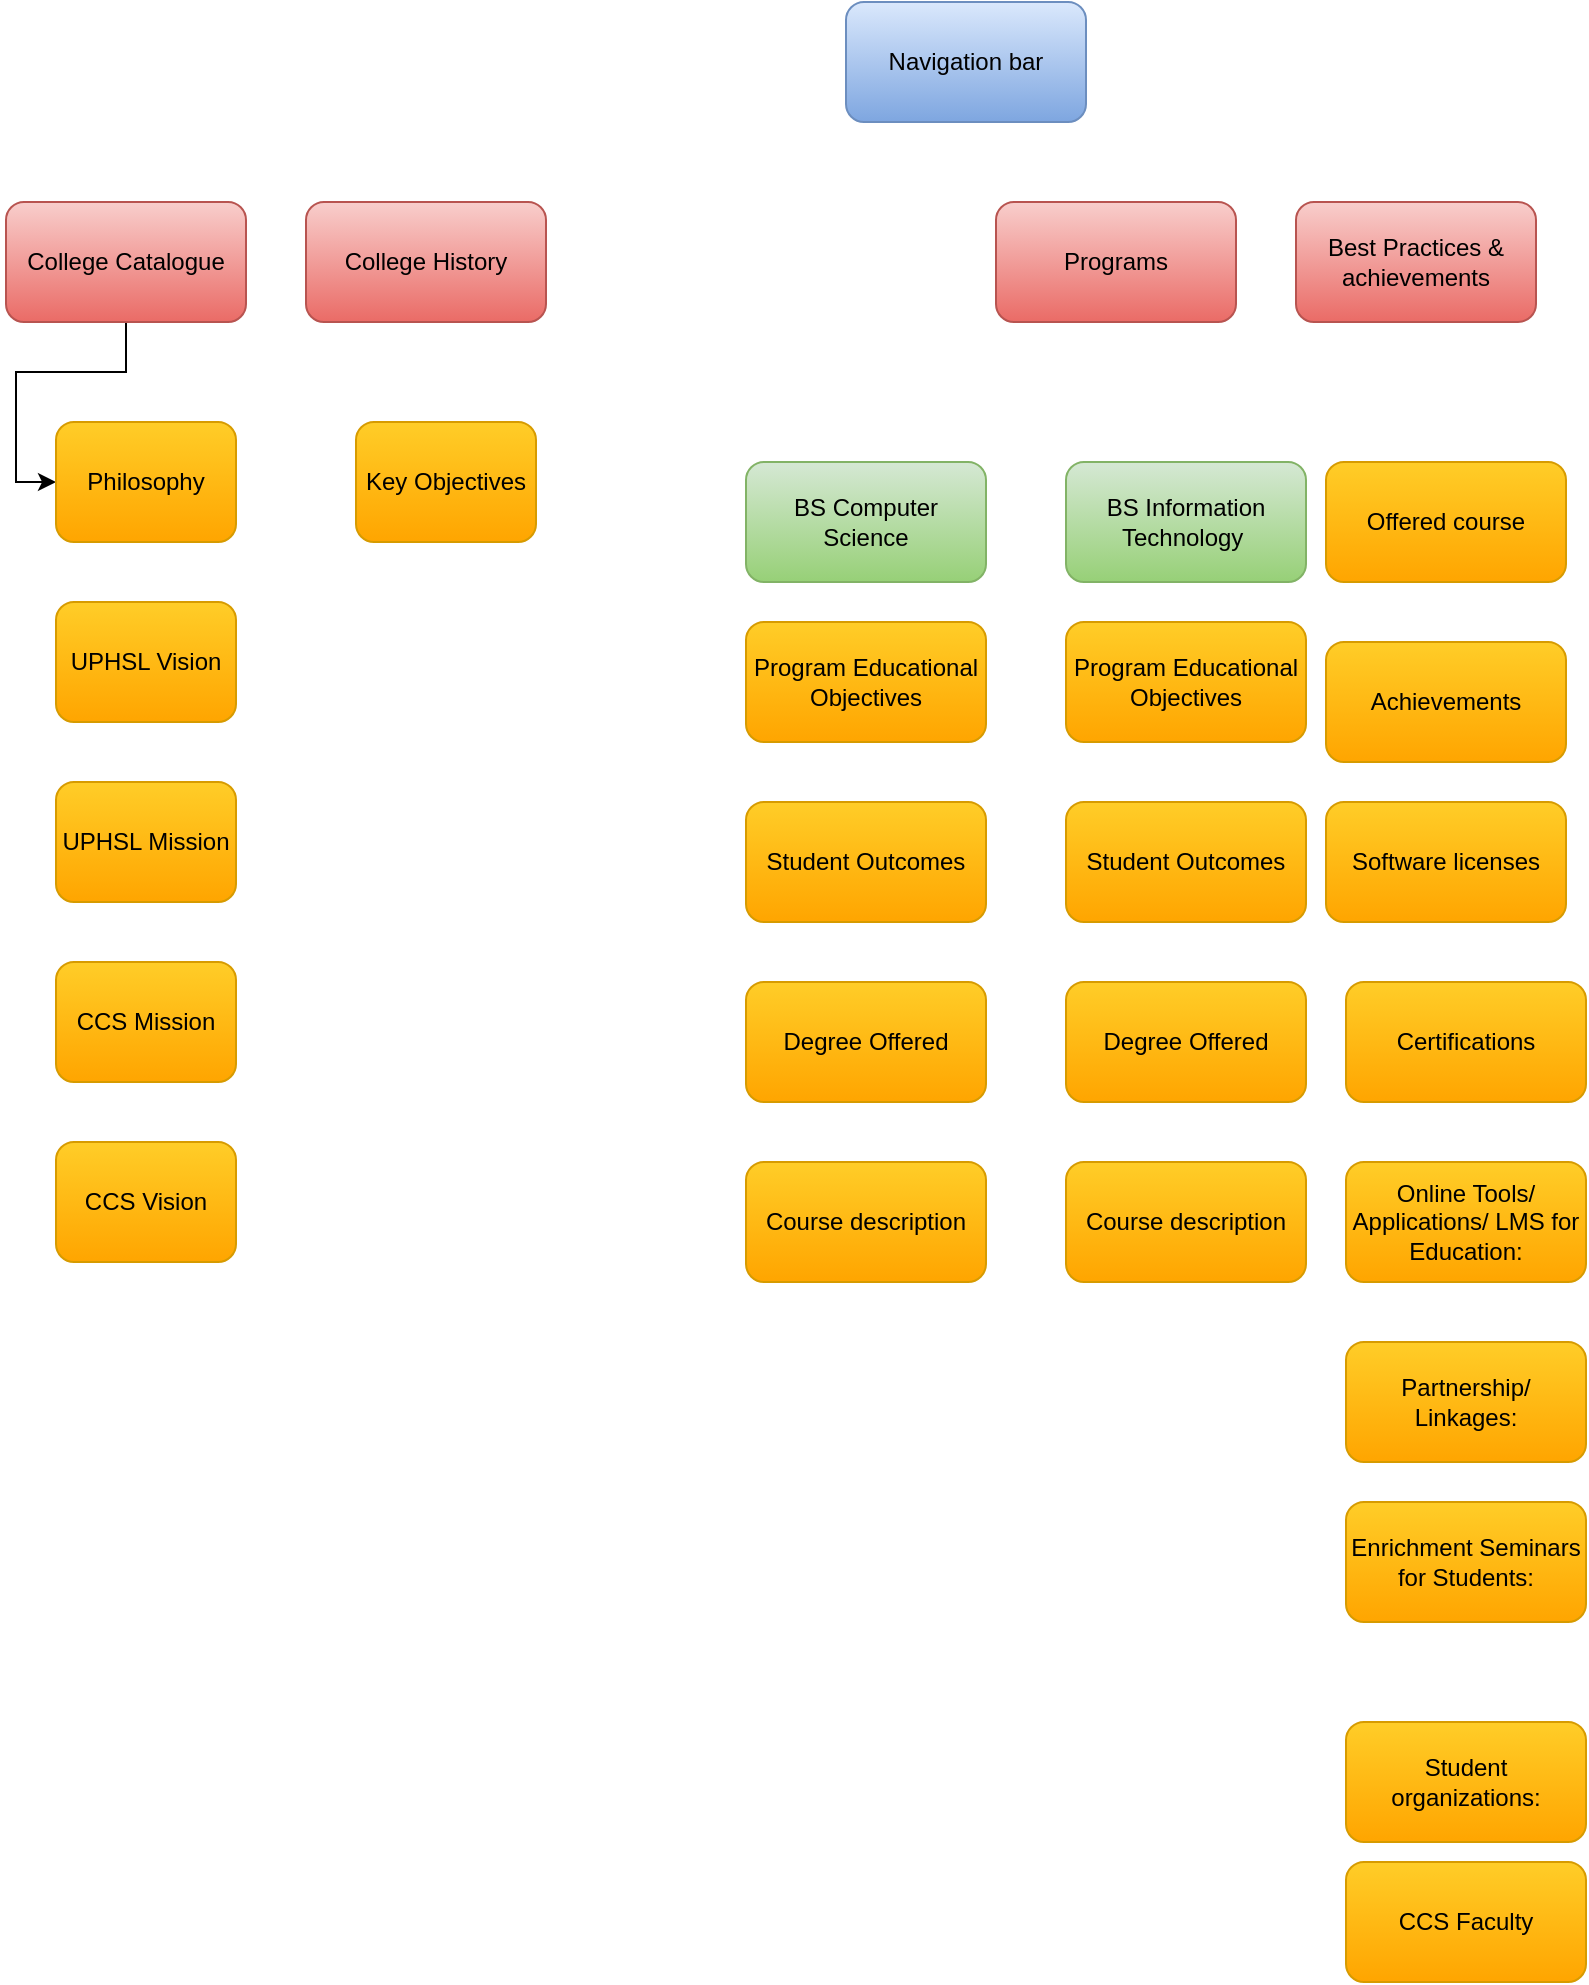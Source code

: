 <mxfile version="23.1.6" type="github">
  <diagram name="Page-1" id="sACsTCeDd_Et6IisknRS">
    <mxGraphModel dx="419" dy="223" grid="1" gridSize="10" guides="1" tooltips="1" connect="1" arrows="1" fold="1" page="1" pageScale="1" pageWidth="850" pageHeight="1100" math="0" shadow="0">
      <root>
        <mxCell id="0" />
        <mxCell id="1" parent="0" />
        <mxCell id="no28YzW2g3oVM7ufs7Dy-1" value="Navigation bar" style="rounded=1;whiteSpace=wrap;html=1;fillColor=#dae8fc;strokeColor=#6c8ebf;gradientColor=#7ea6e0;" vertex="1" parent="1">
          <mxGeometry x="450" y="40" width="120" height="60" as="geometry" />
        </mxCell>
        <mxCell id="no28YzW2g3oVM7ufs7Dy-46" style="edgeStyle=orthogonalEdgeStyle;rounded=0;orthogonalLoop=1;jettySize=auto;html=1;entryX=0;entryY=0.5;entryDx=0;entryDy=0;" edge="1" parent="1" source="no28YzW2g3oVM7ufs7Dy-6" target="no28YzW2g3oVM7ufs7Dy-10">
          <mxGeometry relative="1" as="geometry" />
        </mxCell>
        <mxCell id="no28YzW2g3oVM7ufs7Dy-6" value="College Catalogue" style="rounded=1;whiteSpace=wrap;html=1;fillColor=#f8cecc;strokeColor=#b85450;gradientColor=#ea6b66;" vertex="1" parent="1">
          <mxGeometry x="30" y="140" width="120" height="60" as="geometry" />
        </mxCell>
        <mxCell id="no28YzW2g3oVM7ufs7Dy-7" value="College History" style="rounded=1;whiteSpace=wrap;html=1;fillColor=#f8cecc;strokeColor=#b85450;gradientColor=#ea6b66;" vertex="1" parent="1">
          <mxGeometry x="180" y="140" width="120" height="60" as="geometry" />
        </mxCell>
        <mxCell id="no28YzW2g3oVM7ufs7Dy-8" value="Programs" style="rounded=1;whiteSpace=wrap;html=1;fillColor=#f8cecc;strokeColor=#b85450;gradientColor=#ea6b66;" vertex="1" parent="1">
          <mxGeometry x="525" y="140" width="120" height="60" as="geometry" />
        </mxCell>
        <mxCell id="no28YzW2g3oVM7ufs7Dy-9" value="Best Practices &amp;amp; achievements" style="rounded=1;whiteSpace=wrap;html=1;fillColor=#f8cecc;strokeColor=#b85450;gradientColor=#ea6b66;" vertex="1" parent="1">
          <mxGeometry x="675" y="140" width="120" height="60" as="geometry" />
        </mxCell>
        <mxCell id="no28YzW2g3oVM7ufs7Dy-15" value="" style="group" vertex="1" connectable="0" parent="1">
          <mxGeometry x="55" y="250" width="90" height="420" as="geometry" />
        </mxCell>
        <mxCell id="no28YzW2g3oVM7ufs7Dy-10" value="Philosophy&lt;span id=&quot;docs-internal-guid-d5e53d72-7fff-2fe1-b138-4ab144727099&quot;&gt;&lt;/span&gt;" style="rounded=1;whiteSpace=wrap;html=1;fillColor=#ffcd28;strokeColor=#d79b00;gradientColor=#ffa500;" vertex="1" parent="no28YzW2g3oVM7ufs7Dy-15">
          <mxGeometry width="90" height="60" as="geometry" />
        </mxCell>
        <mxCell id="no28YzW2g3oVM7ufs7Dy-11" value="&lt;div&gt;UPHSL Vision&lt;/div&gt;" style="rounded=1;whiteSpace=wrap;html=1;fillColor=#ffcd28;strokeColor=#d79b00;gradientColor=#ffa500;" vertex="1" parent="no28YzW2g3oVM7ufs7Dy-15">
          <mxGeometry y="90" width="90" height="60" as="geometry" />
        </mxCell>
        <mxCell id="no28YzW2g3oVM7ufs7Dy-12" value="UPHSL Mission&lt;span id=&quot;docs-internal-guid-d5e53d72-7fff-2fe1-b138-4ab144727099&quot;&gt;&lt;/span&gt;" style="rounded=1;whiteSpace=wrap;html=1;fillColor=#ffcd28;strokeColor=#d79b00;gradientColor=#ffa500;" vertex="1" parent="no28YzW2g3oVM7ufs7Dy-15">
          <mxGeometry y="180" width="90" height="60" as="geometry" />
        </mxCell>
        <mxCell id="no28YzW2g3oVM7ufs7Dy-13" value="&lt;div&gt;CCS Mission&lt;/div&gt;" style="rounded=1;whiteSpace=wrap;html=1;fillColor=#ffcd28;strokeColor=#d79b00;gradientColor=#ffa500;" vertex="1" parent="no28YzW2g3oVM7ufs7Dy-15">
          <mxGeometry y="270" width="90" height="60" as="geometry" />
        </mxCell>
        <mxCell id="no28YzW2g3oVM7ufs7Dy-14" value="&lt;span id=&quot;docs-internal-guid-57780343-7fff-d43e-a0b6-322ba20f0d49&quot;&gt;&lt;/span&gt;CCS Vision" style="rounded=1;whiteSpace=wrap;html=1;fillColor=#ffcd28;strokeColor=#d79b00;gradientColor=#ffa500;" vertex="1" parent="no28YzW2g3oVM7ufs7Dy-15">
          <mxGeometry y="360" width="90" height="60" as="geometry" />
        </mxCell>
        <mxCell id="no28YzW2g3oVM7ufs7Dy-22" value="Key Objectives&lt;span id=&quot;docs-internal-guid-d5e53d72-7fff-2fe1-b138-4ab144727099&quot;&gt;&lt;/span&gt;" style="rounded=1;whiteSpace=wrap;html=1;fillColor=#ffcd28;strokeColor=#d79b00;gradientColor=#ffa500;" vertex="1" parent="1">
          <mxGeometry x="205" y="250" width="90" height="60" as="geometry" />
        </mxCell>
        <mxCell id="no28YzW2g3oVM7ufs7Dy-24" value="Program Educational Objectives&lt;span id=&quot;docs-internal-guid-ea8f8cfb-7fff-ccc1-7b33-4c26a019957c&quot;&gt;&lt;/span&gt;&lt;span id=&quot;docs-internal-guid-ea8f8cfb-7fff-ccc1-7b33-4c26a019957c&quot;&gt;&lt;/span&gt;" style="rounded=1;whiteSpace=wrap;html=1;fillColor=#ffcd28;strokeColor=#d79b00;gradientColor=#ffa500;" vertex="1" parent="1">
          <mxGeometry x="400" y="350" width="120" height="60" as="geometry" />
        </mxCell>
        <mxCell id="no28YzW2g3oVM7ufs7Dy-25" value="BS Computer Science&lt;span id=&quot;docs-internal-guid-ea8f8cfb-7fff-ccc1-7b33-4c26a019957c&quot;&gt;&lt;/span&gt;&lt;span id=&quot;docs-internal-guid-ea8f8cfb-7fff-ccc1-7b33-4c26a019957c&quot;&gt;&lt;/span&gt;" style="rounded=1;whiteSpace=wrap;html=1;fillColor=#d5e8d4;strokeColor=#82b366;gradientColor=#97d077;" vertex="1" parent="1">
          <mxGeometry x="400" y="270" width="120" height="60" as="geometry" />
        </mxCell>
        <mxCell id="no28YzW2g3oVM7ufs7Dy-26" value="BS Information Technology&amp;nbsp;&lt;span id=&quot;docs-internal-guid-ea8f8cfb-7fff-ccc1-7b33-4c26a019957c&quot;&gt;&lt;/span&gt;&lt;span id=&quot;docs-internal-guid-ea8f8cfb-7fff-ccc1-7b33-4c26a019957c&quot;&gt;&lt;/span&gt;" style="rounded=1;whiteSpace=wrap;html=1;fillColor=#d5e8d4;strokeColor=#82b366;gradientColor=#97d077;" vertex="1" parent="1">
          <mxGeometry x="560" y="270" width="120" height="60" as="geometry" />
        </mxCell>
        <mxCell id="no28YzW2g3oVM7ufs7Dy-27" value="Program Educational Objectives&lt;span id=&quot;docs-internal-guid-ea8f8cfb-7fff-ccc1-7b33-4c26a019957c&quot;&gt;&lt;/span&gt;&lt;span id=&quot;docs-internal-guid-ea8f8cfb-7fff-ccc1-7b33-4c26a019957c&quot;&gt;&lt;/span&gt;" style="rounded=1;whiteSpace=wrap;html=1;fillColor=#ffcd28;strokeColor=#d79b00;gradientColor=#ffa500;" vertex="1" parent="1">
          <mxGeometry x="560" y="350" width="120" height="60" as="geometry" />
        </mxCell>
        <mxCell id="no28YzW2g3oVM7ufs7Dy-28" value="Student Outcomes&lt;span id=&quot;docs-internal-guid-ea8f8cfb-7fff-ccc1-7b33-4c26a019957c&quot;&gt;&lt;/span&gt;&lt;span id=&quot;docs-internal-guid-ea8f8cfb-7fff-ccc1-7b33-4c26a019957c&quot;&gt;&lt;/span&gt;" style="rounded=1;whiteSpace=wrap;html=1;fillColor=#ffcd28;strokeColor=#d79b00;gradientColor=#ffa500;" vertex="1" parent="1">
          <mxGeometry x="560" y="440" width="120" height="60" as="geometry" />
        </mxCell>
        <mxCell id="no28YzW2g3oVM7ufs7Dy-29" value="Student Outcomes&lt;span id=&quot;docs-internal-guid-ea8f8cfb-7fff-ccc1-7b33-4c26a019957c&quot;&gt;&lt;/span&gt;&lt;span id=&quot;docs-internal-guid-ea8f8cfb-7fff-ccc1-7b33-4c26a019957c&quot;&gt;&lt;/span&gt;" style="rounded=1;whiteSpace=wrap;html=1;fillColor=#ffcd28;strokeColor=#d79b00;gradientColor=#ffa500;" vertex="1" parent="1">
          <mxGeometry x="400" y="440" width="120" height="60" as="geometry" />
        </mxCell>
        <mxCell id="no28YzW2g3oVM7ufs7Dy-30" value="Degree Offered&lt;span id=&quot;docs-internal-guid-ea8f8cfb-7fff-ccc1-7b33-4c26a019957c&quot;&gt;&lt;/span&gt;&lt;span id=&quot;docs-internal-guid-ea8f8cfb-7fff-ccc1-7b33-4c26a019957c&quot;&gt;&lt;/span&gt;" style="rounded=1;whiteSpace=wrap;html=1;fillColor=#ffcd28;strokeColor=#d79b00;gradientColor=#ffa500;" vertex="1" parent="1">
          <mxGeometry x="400" y="530" width="120" height="60" as="geometry" />
        </mxCell>
        <mxCell id="no28YzW2g3oVM7ufs7Dy-31" value="Degree Offered&lt;span id=&quot;docs-internal-guid-ea8f8cfb-7fff-ccc1-7b33-4c26a019957c&quot;&gt;&lt;/span&gt;&lt;span id=&quot;docs-internal-guid-ea8f8cfb-7fff-ccc1-7b33-4c26a019957c&quot;&gt;&lt;/span&gt;" style="rounded=1;whiteSpace=wrap;html=1;fillColor=#ffcd28;strokeColor=#d79b00;gradientColor=#ffa500;" vertex="1" parent="1">
          <mxGeometry x="560" y="530" width="120" height="60" as="geometry" />
        </mxCell>
        <mxCell id="no28YzW2g3oVM7ufs7Dy-32" value="Course description&lt;span id=&quot;docs-internal-guid-ea8f8cfb-7fff-ccc1-7b33-4c26a019957c&quot;&gt;&lt;/span&gt;&lt;span id=&quot;docs-internal-guid-ea8f8cfb-7fff-ccc1-7b33-4c26a019957c&quot;&gt;&lt;/span&gt;" style="rounded=1;whiteSpace=wrap;html=1;fillColor=#ffcd28;strokeColor=#d79b00;gradientColor=#ffa500;" vertex="1" parent="1">
          <mxGeometry x="400" y="620" width="120" height="60" as="geometry" />
        </mxCell>
        <mxCell id="no28YzW2g3oVM7ufs7Dy-33" value="Course description" style="rounded=1;whiteSpace=wrap;html=1;fillColor=#ffcd28;strokeColor=#d79b00;gradientColor=#ffa500;" vertex="1" parent="1">
          <mxGeometry x="560" y="620" width="120" height="60" as="geometry" />
        </mxCell>
        <mxCell id="no28YzW2g3oVM7ufs7Dy-35" value="Offered course&lt;span id=&quot;docs-internal-guid-ea8f8cfb-7fff-ccc1-7b33-4c26a019957c&quot;&gt;&lt;/span&gt;&lt;span id=&quot;docs-internal-guid-ea8f8cfb-7fff-ccc1-7b33-4c26a019957c&quot;&gt;&lt;/span&gt;" style="rounded=1;whiteSpace=wrap;html=1;fillColor=#ffcd28;strokeColor=#d79b00;gradientColor=#ffa500;" vertex="1" parent="1">
          <mxGeometry x="690" y="270" width="120" height="60" as="geometry" />
        </mxCell>
        <mxCell id="no28YzW2g3oVM7ufs7Dy-37" value="Achievements&lt;span id=&quot;docs-internal-guid-ea8f8cfb-7fff-ccc1-7b33-4c26a019957c&quot;&gt;&lt;/span&gt;&lt;span id=&quot;docs-internal-guid-ea8f8cfb-7fff-ccc1-7b33-4c26a019957c&quot;&gt;&lt;/span&gt;" style="rounded=1;whiteSpace=wrap;html=1;fillColor=#ffcd28;strokeColor=#d79b00;gradientColor=#ffa500;" vertex="1" parent="1">
          <mxGeometry x="690" y="360" width="120" height="60" as="geometry" />
        </mxCell>
        <mxCell id="no28YzW2g3oVM7ufs7Dy-38" value="Software licenses&lt;span id=&quot;docs-internal-guid-ea8f8cfb-7fff-ccc1-7b33-4c26a019957c&quot;&gt;&lt;/span&gt;&lt;span id=&quot;docs-internal-guid-ea8f8cfb-7fff-ccc1-7b33-4c26a019957c&quot;&gt;&lt;/span&gt;" style="rounded=1;whiteSpace=wrap;html=1;fillColor=#ffcd28;strokeColor=#d79b00;gradientColor=#ffa500;" vertex="1" parent="1">
          <mxGeometry x="690" y="440" width="120" height="60" as="geometry" />
        </mxCell>
        <mxCell id="no28YzW2g3oVM7ufs7Dy-39" value="Certifications&lt;span id=&quot;docs-internal-guid-ea8f8cfb-7fff-ccc1-7b33-4c26a019957c&quot;&gt;&lt;/span&gt;&lt;span id=&quot;docs-internal-guid-ea8f8cfb-7fff-ccc1-7b33-4c26a019957c&quot;&gt;&lt;/span&gt;" style="rounded=1;whiteSpace=wrap;html=1;fillColor=#ffcd28;strokeColor=#d79b00;gradientColor=#ffa500;" vertex="1" parent="1">
          <mxGeometry x="700" y="530" width="120" height="60" as="geometry" />
        </mxCell>
        <mxCell id="no28YzW2g3oVM7ufs7Dy-41" value="Online Tools/ Applications/ LMS for Education:&lt;span id=&quot;docs-internal-guid-ea8f8cfb-7fff-ccc1-7b33-4c26a019957c&quot;&gt;&lt;/span&gt;&lt;span id=&quot;docs-internal-guid-ea8f8cfb-7fff-ccc1-7b33-4c26a019957c&quot;&gt;&lt;/span&gt;" style="rounded=1;whiteSpace=wrap;html=1;fillColor=#ffcd28;strokeColor=#d79b00;gradientColor=#ffa500;" vertex="1" parent="1">
          <mxGeometry x="700" y="620" width="120" height="60" as="geometry" />
        </mxCell>
        <mxCell id="no28YzW2g3oVM7ufs7Dy-42" value="Partnership/ Linkages:&lt;span id=&quot;docs-internal-guid-ea8f8cfb-7fff-ccc1-7b33-4c26a019957c&quot;&gt;&lt;/span&gt;&lt;span id=&quot;docs-internal-guid-ea8f8cfb-7fff-ccc1-7b33-4c26a019957c&quot;&gt;&lt;/span&gt;" style="rounded=1;whiteSpace=wrap;html=1;fillColor=#ffcd28;strokeColor=#d79b00;gradientColor=#ffa500;" vertex="1" parent="1">
          <mxGeometry x="700" y="710" width="120" height="60" as="geometry" />
        </mxCell>
        <mxCell id="no28YzW2g3oVM7ufs7Dy-43" value="Enrichment Seminars for Students:&lt;span id=&quot;docs-internal-guid-ea8f8cfb-7fff-ccc1-7b33-4c26a019957c&quot;&gt;&lt;/span&gt;&lt;span id=&quot;docs-internal-guid-ea8f8cfb-7fff-ccc1-7b33-4c26a019957c&quot;&gt;&lt;/span&gt;" style="rounded=1;whiteSpace=wrap;html=1;fillColor=#ffcd28;strokeColor=#d79b00;gradientColor=#ffa500;" vertex="1" parent="1">
          <mxGeometry x="700" y="790" width="120" height="60" as="geometry" />
        </mxCell>
        <mxCell id="no28YzW2g3oVM7ufs7Dy-44" value="Student organizations:&lt;span id=&quot;docs-internal-guid-ea8f8cfb-7fff-ccc1-7b33-4c26a019957c&quot;&gt;&lt;/span&gt;&lt;span id=&quot;docs-internal-guid-ea8f8cfb-7fff-ccc1-7b33-4c26a019957c&quot;&gt;&lt;/span&gt;" style="rounded=1;whiteSpace=wrap;html=1;fillColor=#ffcd28;strokeColor=#d79b00;gradientColor=#ffa500;" vertex="1" parent="1">
          <mxGeometry x="700" y="900" width="120" height="60" as="geometry" />
        </mxCell>
        <mxCell id="no28YzW2g3oVM7ufs7Dy-45" value="CCS Faculty" style="rounded=1;whiteSpace=wrap;html=1;fillColor=#ffcd28;strokeColor=#d79b00;gradientColor=#ffa500;" vertex="1" parent="1">
          <mxGeometry x="700" y="970" width="120" height="60" as="geometry" />
        </mxCell>
      </root>
    </mxGraphModel>
  </diagram>
</mxfile>

